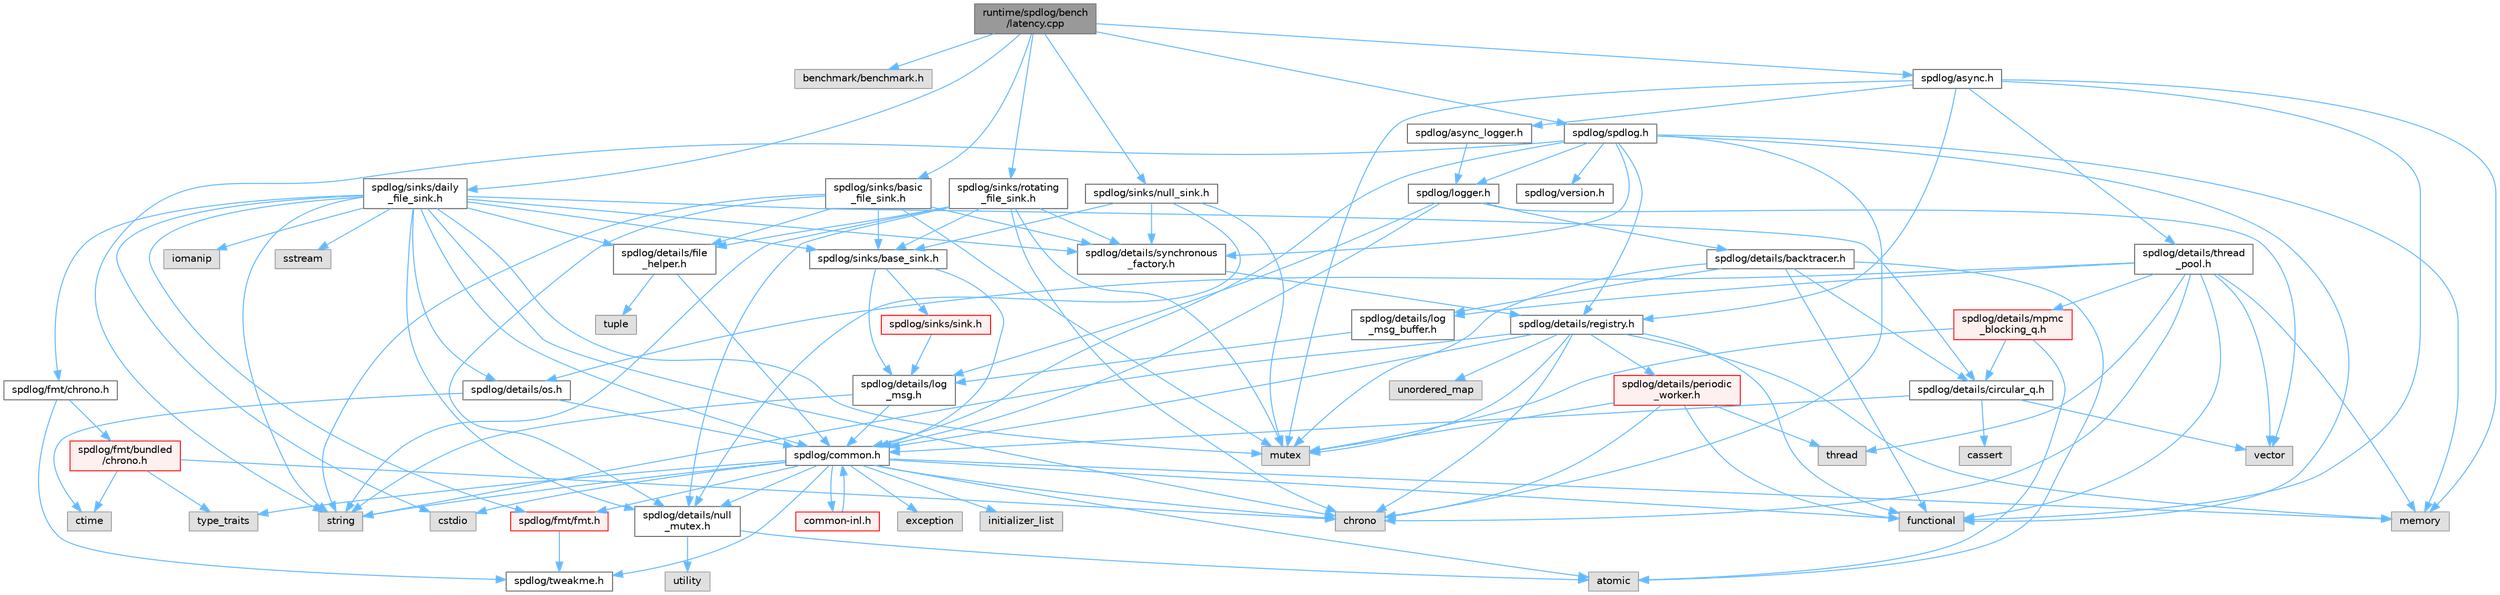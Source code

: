 digraph "runtime/spdlog/bench/latency.cpp"
{
 // LATEX_PDF_SIZE
  bgcolor="transparent";
  edge [fontname=Helvetica,fontsize=10,labelfontname=Helvetica,labelfontsize=10];
  node [fontname=Helvetica,fontsize=10,shape=box,height=0.2,width=0.4];
  Node1 [id="Node000001",label="runtime/spdlog/bench\l/latency.cpp",height=0.2,width=0.4,color="gray40", fillcolor="grey60", style="filled", fontcolor="black",tooltip=" "];
  Node1 -> Node2 [id="edge1_Node000001_Node000002",color="steelblue1",style="solid",tooltip=" "];
  Node2 [id="Node000002",label="benchmark/benchmark.h",height=0.2,width=0.4,color="grey60", fillcolor="#E0E0E0", style="filled",tooltip=" "];
  Node1 -> Node3 [id="edge2_Node000001_Node000003",color="steelblue1",style="solid",tooltip=" "];
  Node3 [id="Node000003",label="spdlog/spdlog.h",height=0.2,width=0.4,color="grey40", fillcolor="white", style="filled",URL="$spdlog_8h.html",tooltip=" "];
  Node3 -> Node4 [id="edge3_Node000003_Node000004",color="steelblue1",style="solid",tooltip=" "];
  Node4 [id="Node000004",label="spdlog/common.h",height=0.2,width=0.4,color="grey40", fillcolor="white", style="filled",URL="$common_8h.html",tooltip=" "];
  Node4 -> Node5 [id="edge4_Node000004_Node000005",color="steelblue1",style="solid",tooltip=" "];
  Node5 [id="Node000005",label="spdlog/details/null\l_mutex.h",height=0.2,width=0.4,color="grey40", fillcolor="white", style="filled",URL="$null__mutex_8h.html",tooltip=" "];
  Node5 -> Node6 [id="edge5_Node000005_Node000006",color="steelblue1",style="solid",tooltip=" "];
  Node6 [id="Node000006",label="atomic",height=0.2,width=0.4,color="grey60", fillcolor="#E0E0E0", style="filled",tooltip=" "];
  Node5 -> Node7 [id="edge6_Node000005_Node000007",color="steelblue1",style="solid",tooltip=" "];
  Node7 [id="Node000007",label="utility",height=0.2,width=0.4,color="grey60", fillcolor="#E0E0E0", style="filled",tooltip=" "];
  Node4 -> Node8 [id="edge7_Node000004_Node000008",color="steelblue1",style="solid",tooltip=" "];
  Node8 [id="Node000008",label="spdlog/tweakme.h",height=0.2,width=0.4,color="grey40", fillcolor="white", style="filled",URL="$tweakme_8h.html",tooltip=" "];
  Node4 -> Node6 [id="edge8_Node000004_Node000006",color="steelblue1",style="solid",tooltip=" "];
  Node4 -> Node9 [id="edge9_Node000004_Node000009",color="steelblue1",style="solid",tooltip=" "];
  Node9 [id="Node000009",label="chrono",height=0.2,width=0.4,color="grey60", fillcolor="#E0E0E0", style="filled",tooltip=" "];
  Node4 -> Node10 [id="edge10_Node000004_Node000010",color="steelblue1",style="solid",tooltip=" "];
  Node10 [id="Node000010",label="cstdio",height=0.2,width=0.4,color="grey60", fillcolor="#E0E0E0", style="filled",tooltip=" "];
  Node4 -> Node11 [id="edge11_Node000004_Node000011",color="steelblue1",style="solid",tooltip=" "];
  Node11 [id="Node000011",label="exception",height=0.2,width=0.4,color="grey60", fillcolor="#E0E0E0", style="filled",tooltip=" "];
  Node4 -> Node12 [id="edge12_Node000004_Node000012",color="steelblue1",style="solid",tooltip=" "];
  Node12 [id="Node000012",label="functional",height=0.2,width=0.4,color="grey60", fillcolor="#E0E0E0", style="filled",tooltip=" "];
  Node4 -> Node13 [id="edge13_Node000004_Node000013",color="steelblue1",style="solid",tooltip=" "];
  Node13 [id="Node000013",label="initializer_list",height=0.2,width=0.4,color="grey60", fillcolor="#E0E0E0", style="filled",tooltip=" "];
  Node4 -> Node14 [id="edge14_Node000004_Node000014",color="steelblue1",style="solid",tooltip=" "];
  Node14 [id="Node000014",label="memory",height=0.2,width=0.4,color="grey60", fillcolor="#E0E0E0", style="filled",tooltip=" "];
  Node4 -> Node15 [id="edge15_Node000004_Node000015",color="steelblue1",style="solid",tooltip=" "];
  Node15 [id="Node000015",label="string",height=0.2,width=0.4,color="grey60", fillcolor="#E0E0E0", style="filled",tooltip=" "];
  Node4 -> Node16 [id="edge16_Node000004_Node000016",color="steelblue1",style="solid",tooltip=" "];
  Node16 [id="Node000016",label="type_traits",height=0.2,width=0.4,color="grey60", fillcolor="#E0E0E0", style="filled",tooltip=" "];
  Node4 -> Node17 [id="edge17_Node000004_Node000017",color="steelblue1",style="solid",tooltip=" "];
  Node17 [id="Node000017",label="spdlog/fmt/fmt.h",height=0.2,width=0.4,color="red", fillcolor="#FFF0F0", style="filled",URL="$fmt_8h.html",tooltip=" "];
  Node17 -> Node8 [id="edge18_Node000017_Node000008",color="steelblue1",style="solid",tooltip=" "];
  Node4 -> Node176 [id="edge19_Node000004_Node000176",color="steelblue1",style="solid",tooltip=" "];
  Node176 [id="Node000176",label="common-inl.h",height=0.2,width=0.4,color="red", fillcolor="#FFF0F0", style="filled",URL="$common-inl_8h.html",tooltip=" "];
  Node176 -> Node4 [id="edge20_Node000176_Node000004",color="steelblue1",style="solid",tooltip=" "];
  Node3 -> Node178 [id="edge21_Node000003_Node000178",color="steelblue1",style="solid",tooltip=" "];
  Node178 [id="Node000178",label="spdlog/details/registry.h",height=0.2,width=0.4,color="grey40", fillcolor="white", style="filled",URL="$registry_8h.html",tooltip=" "];
  Node178 -> Node4 [id="edge22_Node000178_Node000004",color="steelblue1",style="solid",tooltip=" "];
  Node178 -> Node179 [id="edge23_Node000178_Node000179",color="steelblue1",style="solid",tooltip=" "];
  Node179 [id="Node000179",label="spdlog/details/periodic\l_worker.h",height=0.2,width=0.4,color="red", fillcolor="#FFF0F0", style="filled",URL="$periodic__worker_8h.html",tooltip=" "];
  Node179 -> Node9 [id="edge24_Node000179_Node000009",color="steelblue1",style="solid",tooltip=" "];
  Node179 -> Node12 [id="edge25_Node000179_Node000012",color="steelblue1",style="solid",tooltip=" "];
  Node179 -> Node181 [id="edge26_Node000179_Node000181",color="steelblue1",style="solid",tooltip=" "];
  Node181 [id="Node000181",label="mutex",height=0.2,width=0.4,color="grey60", fillcolor="#E0E0E0", style="filled",tooltip=" "];
  Node179 -> Node182 [id="edge27_Node000179_Node000182",color="steelblue1",style="solid",tooltip=" "];
  Node182 [id="Node000182",label="thread",height=0.2,width=0.4,color="grey60", fillcolor="#E0E0E0", style="filled",tooltip=" "];
  Node178 -> Node9 [id="edge28_Node000178_Node000009",color="steelblue1",style="solid",tooltip=" "];
  Node178 -> Node12 [id="edge29_Node000178_Node000012",color="steelblue1",style="solid",tooltip=" "];
  Node178 -> Node14 [id="edge30_Node000178_Node000014",color="steelblue1",style="solid",tooltip=" "];
  Node178 -> Node181 [id="edge31_Node000178_Node000181",color="steelblue1",style="solid",tooltip=" "];
  Node178 -> Node15 [id="edge32_Node000178_Node000015",color="steelblue1",style="solid",tooltip=" "];
  Node178 -> Node183 [id="edge33_Node000178_Node000183",color="steelblue1",style="solid",tooltip=" "];
  Node183 [id="Node000183",label="unordered_map",height=0.2,width=0.4,color="grey60", fillcolor="#E0E0E0", style="filled",tooltip=" "];
  Node3 -> Node184 [id="edge34_Node000003_Node000184",color="steelblue1",style="solid",tooltip=" "];
  Node184 [id="Node000184",label="spdlog/details/synchronous\l_factory.h",height=0.2,width=0.4,color="grey40", fillcolor="white", style="filled",URL="$synchronous__factory_8h.html",tooltip=" "];
  Node184 -> Node178 [id="edge35_Node000184_Node000178",color="steelblue1",style="solid",tooltip=" "];
  Node3 -> Node185 [id="edge36_Node000003_Node000185",color="steelblue1",style="solid",tooltip=" "];
  Node185 [id="Node000185",label="spdlog/logger.h",height=0.2,width=0.4,color="grey40", fillcolor="white", style="filled",URL="$logger_8h.html",tooltip=" "];
  Node185 -> Node4 [id="edge37_Node000185_Node000004",color="steelblue1",style="solid",tooltip=" "];
  Node185 -> Node186 [id="edge38_Node000185_Node000186",color="steelblue1",style="solid",tooltip=" "];
  Node186 [id="Node000186",label="spdlog/details/backtracer.h",height=0.2,width=0.4,color="grey40", fillcolor="white", style="filled",URL="$backtracer_8h.html",tooltip=" "];
  Node186 -> Node187 [id="edge39_Node000186_Node000187",color="steelblue1",style="solid",tooltip=" "];
  Node187 [id="Node000187",label="spdlog/details/circular_q.h",height=0.2,width=0.4,color="grey40", fillcolor="white", style="filled",URL="$circular__q_8h.html",tooltip=" "];
  Node187 -> Node28 [id="edge40_Node000187_Node000028",color="steelblue1",style="solid",tooltip=" "];
  Node28 [id="Node000028",label="cassert",height=0.2,width=0.4,color="grey60", fillcolor="#E0E0E0", style="filled",tooltip=" "];
  Node187 -> Node188 [id="edge41_Node000187_Node000188",color="steelblue1",style="solid",tooltip=" "];
  Node188 [id="Node000188",label="vector",height=0.2,width=0.4,color="grey60", fillcolor="#E0E0E0", style="filled",tooltip=" "];
  Node187 -> Node4 [id="edge42_Node000187_Node000004",color="steelblue1",style="solid",tooltip=" "];
  Node186 -> Node189 [id="edge43_Node000186_Node000189",color="steelblue1",style="solid",tooltip=" "];
  Node189 [id="Node000189",label="spdlog/details/log\l_msg_buffer.h",height=0.2,width=0.4,color="grey40", fillcolor="white", style="filled",URL="$log__msg__buffer_8h.html",tooltip=" "];
  Node189 -> Node190 [id="edge44_Node000189_Node000190",color="steelblue1",style="solid",tooltip=" "];
  Node190 [id="Node000190",label="spdlog/details/log\l_msg.h",height=0.2,width=0.4,color="grey40", fillcolor="white", style="filled",URL="$log__msg_8h.html",tooltip=" "];
  Node190 -> Node4 [id="edge45_Node000190_Node000004",color="steelblue1",style="solid",tooltip=" "];
  Node190 -> Node15 [id="edge46_Node000190_Node000015",color="steelblue1",style="solid",tooltip=" "];
  Node186 -> Node6 [id="edge47_Node000186_Node000006",color="steelblue1",style="solid",tooltip=" "];
  Node186 -> Node12 [id="edge48_Node000186_Node000012",color="steelblue1",style="solid",tooltip=" "];
  Node186 -> Node181 [id="edge49_Node000186_Node000181",color="steelblue1",style="solid",tooltip=" "];
  Node185 -> Node190 [id="edge50_Node000185_Node000190",color="steelblue1",style="solid",tooltip=" "];
  Node185 -> Node188 [id="edge51_Node000185_Node000188",color="steelblue1",style="solid",tooltip=" "];
  Node3 -> Node191 [id="edge52_Node000003_Node000191",color="steelblue1",style="solid",tooltip=" "];
  Node191 [id="Node000191",label="spdlog/version.h",height=0.2,width=0.4,color="grey40", fillcolor="white", style="filled",URL="$spdlog_2include_2spdlog_2version_8h.html",tooltip=" "];
  Node3 -> Node9 [id="edge53_Node000003_Node000009",color="steelblue1",style="solid",tooltip=" "];
  Node3 -> Node12 [id="edge54_Node000003_Node000012",color="steelblue1",style="solid",tooltip=" "];
  Node3 -> Node14 [id="edge55_Node000003_Node000014",color="steelblue1",style="solid",tooltip=" "];
  Node3 -> Node15 [id="edge56_Node000003_Node000015",color="steelblue1",style="solid",tooltip=" "];
  Node1 -> Node192 [id="edge57_Node000001_Node000192",color="steelblue1",style="solid",tooltip=" "];
  Node192 [id="Node000192",label="spdlog/async.h",height=0.2,width=0.4,color="grey40", fillcolor="white", style="filled",URL="$async_8h.html",tooltip=" "];
  Node192 -> Node193 [id="edge58_Node000192_Node000193",color="steelblue1",style="solid",tooltip=" "];
  Node193 [id="Node000193",label="spdlog/async_logger.h",height=0.2,width=0.4,color="grey40", fillcolor="white", style="filled",URL="$async__logger_8h.html",tooltip=" "];
  Node193 -> Node185 [id="edge59_Node000193_Node000185",color="steelblue1",style="solid",tooltip=" "];
  Node192 -> Node178 [id="edge60_Node000192_Node000178",color="steelblue1",style="solid",tooltip=" "];
  Node192 -> Node194 [id="edge61_Node000192_Node000194",color="steelblue1",style="solid",tooltip=" "];
  Node194 [id="Node000194",label="spdlog/details/thread\l_pool.h",height=0.2,width=0.4,color="grey40", fillcolor="white", style="filled",URL="$thread__pool_8h.html",tooltip=" "];
  Node194 -> Node189 [id="edge62_Node000194_Node000189",color="steelblue1",style="solid",tooltip=" "];
  Node194 -> Node195 [id="edge63_Node000194_Node000195",color="steelblue1",style="solid",tooltip=" "];
  Node195 [id="Node000195",label="spdlog/details/mpmc\l_blocking_q.h",height=0.2,width=0.4,color="red", fillcolor="#FFF0F0", style="filled",URL="$mpmc__blocking__q_8h.html",tooltip=" "];
  Node195 -> Node187 [id="edge64_Node000195_Node000187",color="steelblue1",style="solid",tooltip=" "];
  Node195 -> Node6 [id="edge65_Node000195_Node000006",color="steelblue1",style="solid",tooltip=" "];
  Node195 -> Node181 [id="edge66_Node000195_Node000181",color="steelblue1",style="solid",tooltip=" "];
  Node194 -> Node196 [id="edge67_Node000194_Node000196",color="steelblue1",style="solid",tooltip=" "];
  Node196 [id="Node000196",label="spdlog/details/os.h",height=0.2,width=0.4,color="grey40", fillcolor="white", style="filled",URL="$details_2os_8h.html",tooltip=" "];
  Node196 -> Node197 [id="edge68_Node000196_Node000197",color="steelblue1",style="solid",tooltip=" "];
  Node197 [id="Node000197",label="ctime",height=0.2,width=0.4,color="grey60", fillcolor="#E0E0E0", style="filled",tooltip=" "];
  Node196 -> Node4 [id="edge69_Node000196_Node000004",color="steelblue1",style="solid",tooltip=" "];
  Node194 -> Node9 [id="edge70_Node000194_Node000009",color="steelblue1",style="solid",tooltip=" "];
  Node194 -> Node12 [id="edge71_Node000194_Node000012",color="steelblue1",style="solid",tooltip=" "];
  Node194 -> Node14 [id="edge72_Node000194_Node000014",color="steelblue1",style="solid",tooltip=" "];
  Node194 -> Node182 [id="edge73_Node000194_Node000182",color="steelblue1",style="solid",tooltip=" "];
  Node194 -> Node188 [id="edge74_Node000194_Node000188",color="steelblue1",style="solid",tooltip=" "];
  Node192 -> Node12 [id="edge75_Node000192_Node000012",color="steelblue1",style="solid",tooltip=" "];
  Node192 -> Node14 [id="edge76_Node000192_Node000014",color="steelblue1",style="solid",tooltip=" "];
  Node192 -> Node181 [id="edge77_Node000192_Node000181",color="steelblue1",style="solid",tooltip=" "];
  Node1 -> Node198 [id="edge78_Node000001_Node000198",color="steelblue1",style="solid",tooltip=" "];
  Node198 [id="Node000198",label="spdlog/sinks/basic\l_file_sink.h",height=0.2,width=0.4,color="grey40", fillcolor="white", style="filled",URL="$basic__file__sink_8h.html",tooltip=" "];
  Node198 -> Node199 [id="edge79_Node000198_Node000199",color="steelblue1",style="solid",tooltip=" "];
  Node199 [id="Node000199",label="spdlog/details/file\l_helper.h",height=0.2,width=0.4,color="grey40", fillcolor="white", style="filled",URL="$file__helper_8h.html",tooltip=" "];
  Node199 -> Node4 [id="edge80_Node000199_Node000004",color="steelblue1",style="solid",tooltip=" "];
  Node199 -> Node200 [id="edge81_Node000199_Node000200",color="steelblue1",style="solid",tooltip=" "];
  Node200 [id="Node000200",label="tuple",height=0.2,width=0.4,color="grey60", fillcolor="#E0E0E0", style="filled",tooltip=" "];
  Node198 -> Node5 [id="edge82_Node000198_Node000005",color="steelblue1",style="solid",tooltip=" "];
  Node198 -> Node184 [id="edge83_Node000198_Node000184",color="steelblue1",style="solid",tooltip=" "];
  Node198 -> Node201 [id="edge84_Node000198_Node000201",color="steelblue1",style="solid",tooltip=" "];
  Node201 [id="Node000201",label="spdlog/sinks/base_sink.h",height=0.2,width=0.4,color="grey40", fillcolor="white", style="filled",URL="$base__sink_8h.html",tooltip=" "];
  Node201 -> Node4 [id="edge85_Node000201_Node000004",color="steelblue1",style="solid",tooltip=" "];
  Node201 -> Node190 [id="edge86_Node000201_Node000190",color="steelblue1",style="solid",tooltip=" "];
  Node201 -> Node202 [id="edge87_Node000201_Node000202",color="steelblue1",style="solid",tooltip=" "];
  Node202 [id="Node000202",label="spdlog/sinks/sink.h",height=0.2,width=0.4,color="red", fillcolor="#FFF0F0", style="filled",URL="$sink_8h.html",tooltip=" "];
  Node202 -> Node190 [id="edge88_Node000202_Node000190",color="steelblue1",style="solid",tooltip=" "];
  Node198 -> Node181 [id="edge89_Node000198_Node000181",color="steelblue1",style="solid",tooltip=" "];
  Node198 -> Node15 [id="edge90_Node000198_Node000015",color="steelblue1",style="solid",tooltip=" "];
  Node1 -> Node204 [id="edge91_Node000001_Node000204",color="steelblue1",style="solid",tooltip=" "];
  Node204 [id="Node000204",label="spdlog/sinks/daily\l_file_sink.h",height=0.2,width=0.4,color="grey40", fillcolor="white", style="filled",URL="$daily__file__sink_8h.html",tooltip=" "];
  Node204 -> Node4 [id="edge92_Node000204_Node000004",color="steelblue1",style="solid",tooltip=" "];
  Node204 -> Node187 [id="edge93_Node000204_Node000187",color="steelblue1",style="solid",tooltip=" "];
  Node204 -> Node199 [id="edge94_Node000204_Node000199",color="steelblue1",style="solid",tooltip=" "];
  Node204 -> Node5 [id="edge95_Node000204_Node000005",color="steelblue1",style="solid",tooltip=" "];
  Node204 -> Node196 [id="edge96_Node000204_Node000196",color="steelblue1",style="solid",tooltip=" "];
  Node204 -> Node184 [id="edge97_Node000204_Node000184",color="steelblue1",style="solid",tooltip=" "];
  Node204 -> Node205 [id="edge98_Node000204_Node000205",color="steelblue1",style="solid",tooltip=" "];
  Node205 [id="Node000205",label="spdlog/fmt/chrono.h",height=0.2,width=0.4,color="grey40", fillcolor="white", style="filled",URL="$spdlog_2include_2spdlog_2fmt_2chrono_8h.html",tooltip=" "];
  Node205 -> Node8 [id="edge99_Node000205_Node000008",color="steelblue1",style="solid",tooltip=" "];
  Node205 -> Node206 [id="edge100_Node000205_Node000206",color="steelblue1",style="solid",tooltip=" "];
  Node206 [id="Node000206",label="spdlog/fmt/bundled\l/chrono.h",height=0.2,width=0.4,color="red", fillcolor="#FFF0F0", style="filled",URL="$spdlog_2include_2spdlog_2fmt_2bundled_2chrono_8h.html",tooltip=" "];
  Node206 -> Node9 [id="edge101_Node000206_Node000009",color="steelblue1",style="solid",tooltip=" "];
  Node206 -> Node197 [id="edge102_Node000206_Node000197",color="steelblue1",style="solid",tooltip=" "];
  Node206 -> Node16 [id="edge103_Node000206_Node000016",color="steelblue1",style="solid",tooltip=" "];
  Node204 -> Node17 [id="edge104_Node000204_Node000017",color="steelblue1",style="solid",tooltip=" "];
  Node204 -> Node201 [id="edge105_Node000204_Node000201",color="steelblue1",style="solid",tooltip=" "];
  Node204 -> Node9 [id="edge106_Node000204_Node000009",color="steelblue1",style="solid",tooltip=" "];
  Node204 -> Node10 [id="edge107_Node000204_Node000010",color="steelblue1",style="solid",tooltip=" "];
  Node204 -> Node208 [id="edge108_Node000204_Node000208",color="steelblue1",style="solid",tooltip=" "];
  Node208 [id="Node000208",label="iomanip",height=0.2,width=0.4,color="grey60", fillcolor="#E0E0E0", style="filled",tooltip=" "];
  Node204 -> Node181 [id="edge109_Node000204_Node000181",color="steelblue1",style="solid",tooltip=" "];
  Node204 -> Node209 [id="edge110_Node000204_Node000209",color="steelblue1",style="solid",tooltip=" "];
  Node209 [id="Node000209",label="sstream",height=0.2,width=0.4,color="grey60", fillcolor="#E0E0E0", style="filled",tooltip=" "];
  Node204 -> Node15 [id="edge111_Node000204_Node000015",color="steelblue1",style="solid",tooltip=" "];
  Node1 -> Node210 [id="edge112_Node000001_Node000210",color="steelblue1",style="solid",tooltip=" "];
  Node210 [id="Node000210",label="spdlog/sinks/null_sink.h",height=0.2,width=0.4,color="grey40", fillcolor="white", style="filled",URL="$null__sink_8h.html",tooltip=" "];
  Node210 -> Node5 [id="edge113_Node000210_Node000005",color="steelblue1",style="solid",tooltip=" "];
  Node210 -> Node184 [id="edge114_Node000210_Node000184",color="steelblue1",style="solid",tooltip=" "];
  Node210 -> Node201 [id="edge115_Node000210_Node000201",color="steelblue1",style="solid",tooltip=" "];
  Node210 -> Node181 [id="edge116_Node000210_Node000181",color="steelblue1",style="solid",tooltip=" "];
  Node1 -> Node211 [id="edge117_Node000001_Node000211",color="steelblue1",style="solid",tooltip=" "];
  Node211 [id="Node000211",label="spdlog/sinks/rotating\l_file_sink.h",height=0.2,width=0.4,color="grey40", fillcolor="white", style="filled",URL="$rotating__file__sink_8h.html",tooltip=" "];
  Node211 -> Node199 [id="edge118_Node000211_Node000199",color="steelblue1",style="solid",tooltip=" "];
  Node211 -> Node5 [id="edge119_Node000211_Node000005",color="steelblue1",style="solid",tooltip=" "];
  Node211 -> Node184 [id="edge120_Node000211_Node000184",color="steelblue1",style="solid",tooltip=" "];
  Node211 -> Node201 [id="edge121_Node000211_Node000201",color="steelblue1",style="solid",tooltip=" "];
  Node211 -> Node9 [id="edge122_Node000211_Node000009",color="steelblue1",style="solid",tooltip=" "];
  Node211 -> Node181 [id="edge123_Node000211_Node000181",color="steelblue1",style="solid",tooltip=" "];
  Node211 -> Node15 [id="edge124_Node000211_Node000015",color="steelblue1",style="solid",tooltip=" "];
}
